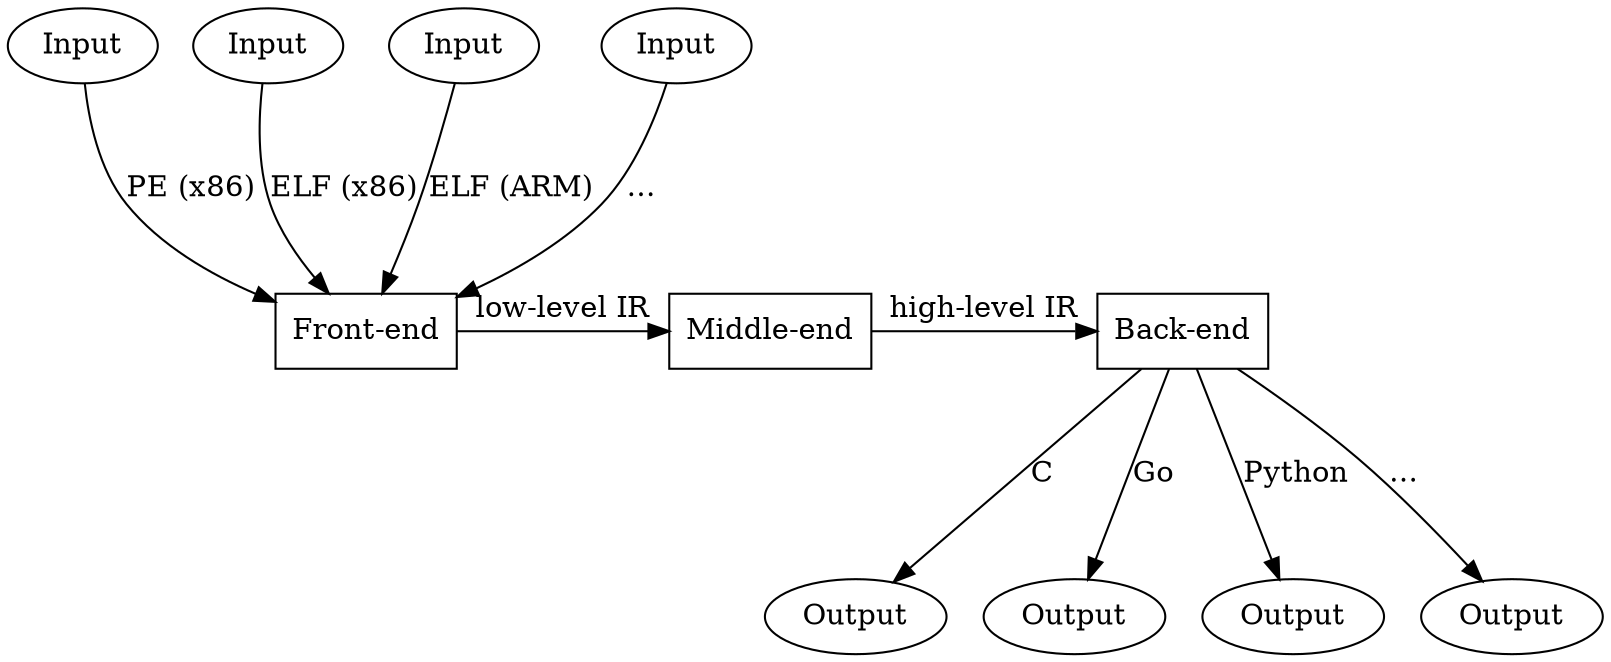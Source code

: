 digraph G {
	ranksep=1.2

	In1, In2, In3, In4 [label="Input"]
	Front [label="Front-end" shape=box]
	Middle [label="Middle-end" shape=box]
	Back [label="Back-end" shape=box]
	Out1, Out2, Out3, Out4 [label="Output"]

	In1 -> Front [label="PE (x86)"]
	In2 -> Front [label="ELF (x86)"]
	In3 -> Front [label="ELF (ARM)"]
	In4 -> Front [label="…"]

	Front -> Middle [label="low-level IR"]
	Middle -> Back [label="high-level IR"]

	Back -> Out1 [label="C"]
	Back -> Out2 [label="Go"]
	Back -> Out3 [label="Python"]
	Back -> Out4 [label="…"]

	{rank=same; Front Middle Back}
}
